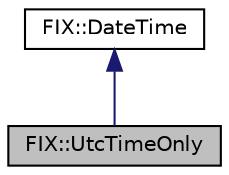 digraph "FIX::UtcTimeOnly"
{
  edge [fontname="Helvetica",fontsize="10",labelfontname="Helvetica",labelfontsize="10"];
  node [fontname="Helvetica",fontsize="10",shape=record];
  Node2 [label="FIX::UtcTimeOnly",height=0.2,width=0.4,color="black", fillcolor="grey75", style="filled", fontcolor="black"];
  Node3 -> Node2 [dir="back",color="midnightblue",fontsize="10",style="solid",fontname="Helvetica"];
  Node3 [label="FIX::DateTime",height=0.2,width=0.4,color="black", fillcolor="white", style="filled",URL="$struct_f_i_x_1_1_date_time.html"];
}
